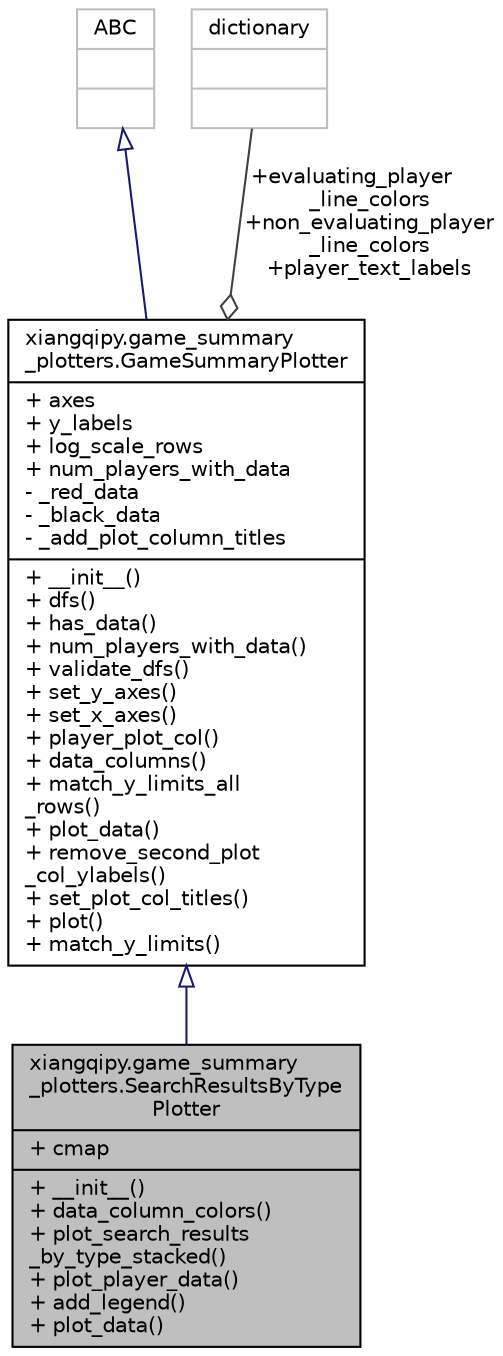 digraph "xiangqipy.game_summary_plotters.SearchResultsByTypePlotter"
{
 // LATEX_PDF_SIZE
  edge [fontname="Helvetica",fontsize="10",labelfontname="Helvetica",labelfontsize="10"];
  node [fontname="Helvetica",fontsize="10",shape=record];
  Node1 [label="{xiangqipy.game_summary\l_plotters.SearchResultsByType\lPlotter\n|+ cmap\l|+ __init__()\l+ data_column_colors()\l+ plot_search_results\l_by_type_stacked()\l+ plot_player_data()\l+ add_legend()\l+ plot_data()\l}",height=0.2,width=0.4,color="black", fillcolor="grey75", style="filled", fontcolor="black",tooltip="Implements GameSummaryPlotter, and produces stacked plots of Minimax search result counts grouped by ..."];
  Node2 -> Node1 [dir="back",color="midnightblue",fontsize="10",style="solid",arrowtail="onormal",fontname="Helvetica"];
  Node2 [label="{xiangqipy.game_summary\l_plotters.GameSummaryPlotter\n|+ axes\l+ y_labels\l+ log_scale_rows\l+ num_players_with_data\l- _red_data\l- _black_data\l- _add_plot_column_titles\l|+ __init__()\l+ dfs()\l+ has_data()\l+ num_players_with_data()\l+ validate_dfs()\l+ set_y_axes()\l+ set_x_axes()\l+ player_plot_col()\l+ data_columns()\l+ match_y_limits_all\l_rows()\l+ plot_data()\l+ remove_second_plot\l_col_ylabels()\l+ set_plot_col_titles()\l+ plot()\l+ match_y_limits()\l}",height=0.2,width=0.4,color="black", fillcolor="white", style="filled",URL="$classxiangqipy_1_1game__summary__plotters_1_1GameSummaryPlotter.html",tooltip="Abstract base class for plotting data stored in pandas dataframes (one df for each player) to a numpy..."];
  Node3 -> Node2 [dir="back",color="midnightblue",fontsize="10",style="solid",arrowtail="onormal",fontname="Helvetica"];
  Node3 [label="{ABC\n||}",height=0.2,width=0.4,color="grey75", fillcolor="white", style="filled",tooltip=" "];
  Node4 -> Node2 [color="grey25",fontsize="10",style="solid",label=" +evaluating_player\l_line_colors\n+non_evaluating_player\l_line_colors\n+player_text_labels" ,arrowhead="odiamond",fontname="Helvetica"];
  Node4 [label="{dictionary\n||}",height=0.2,width=0.4,color="grey75", fillcolor="white", style="filled",tooltip=" "];
}
